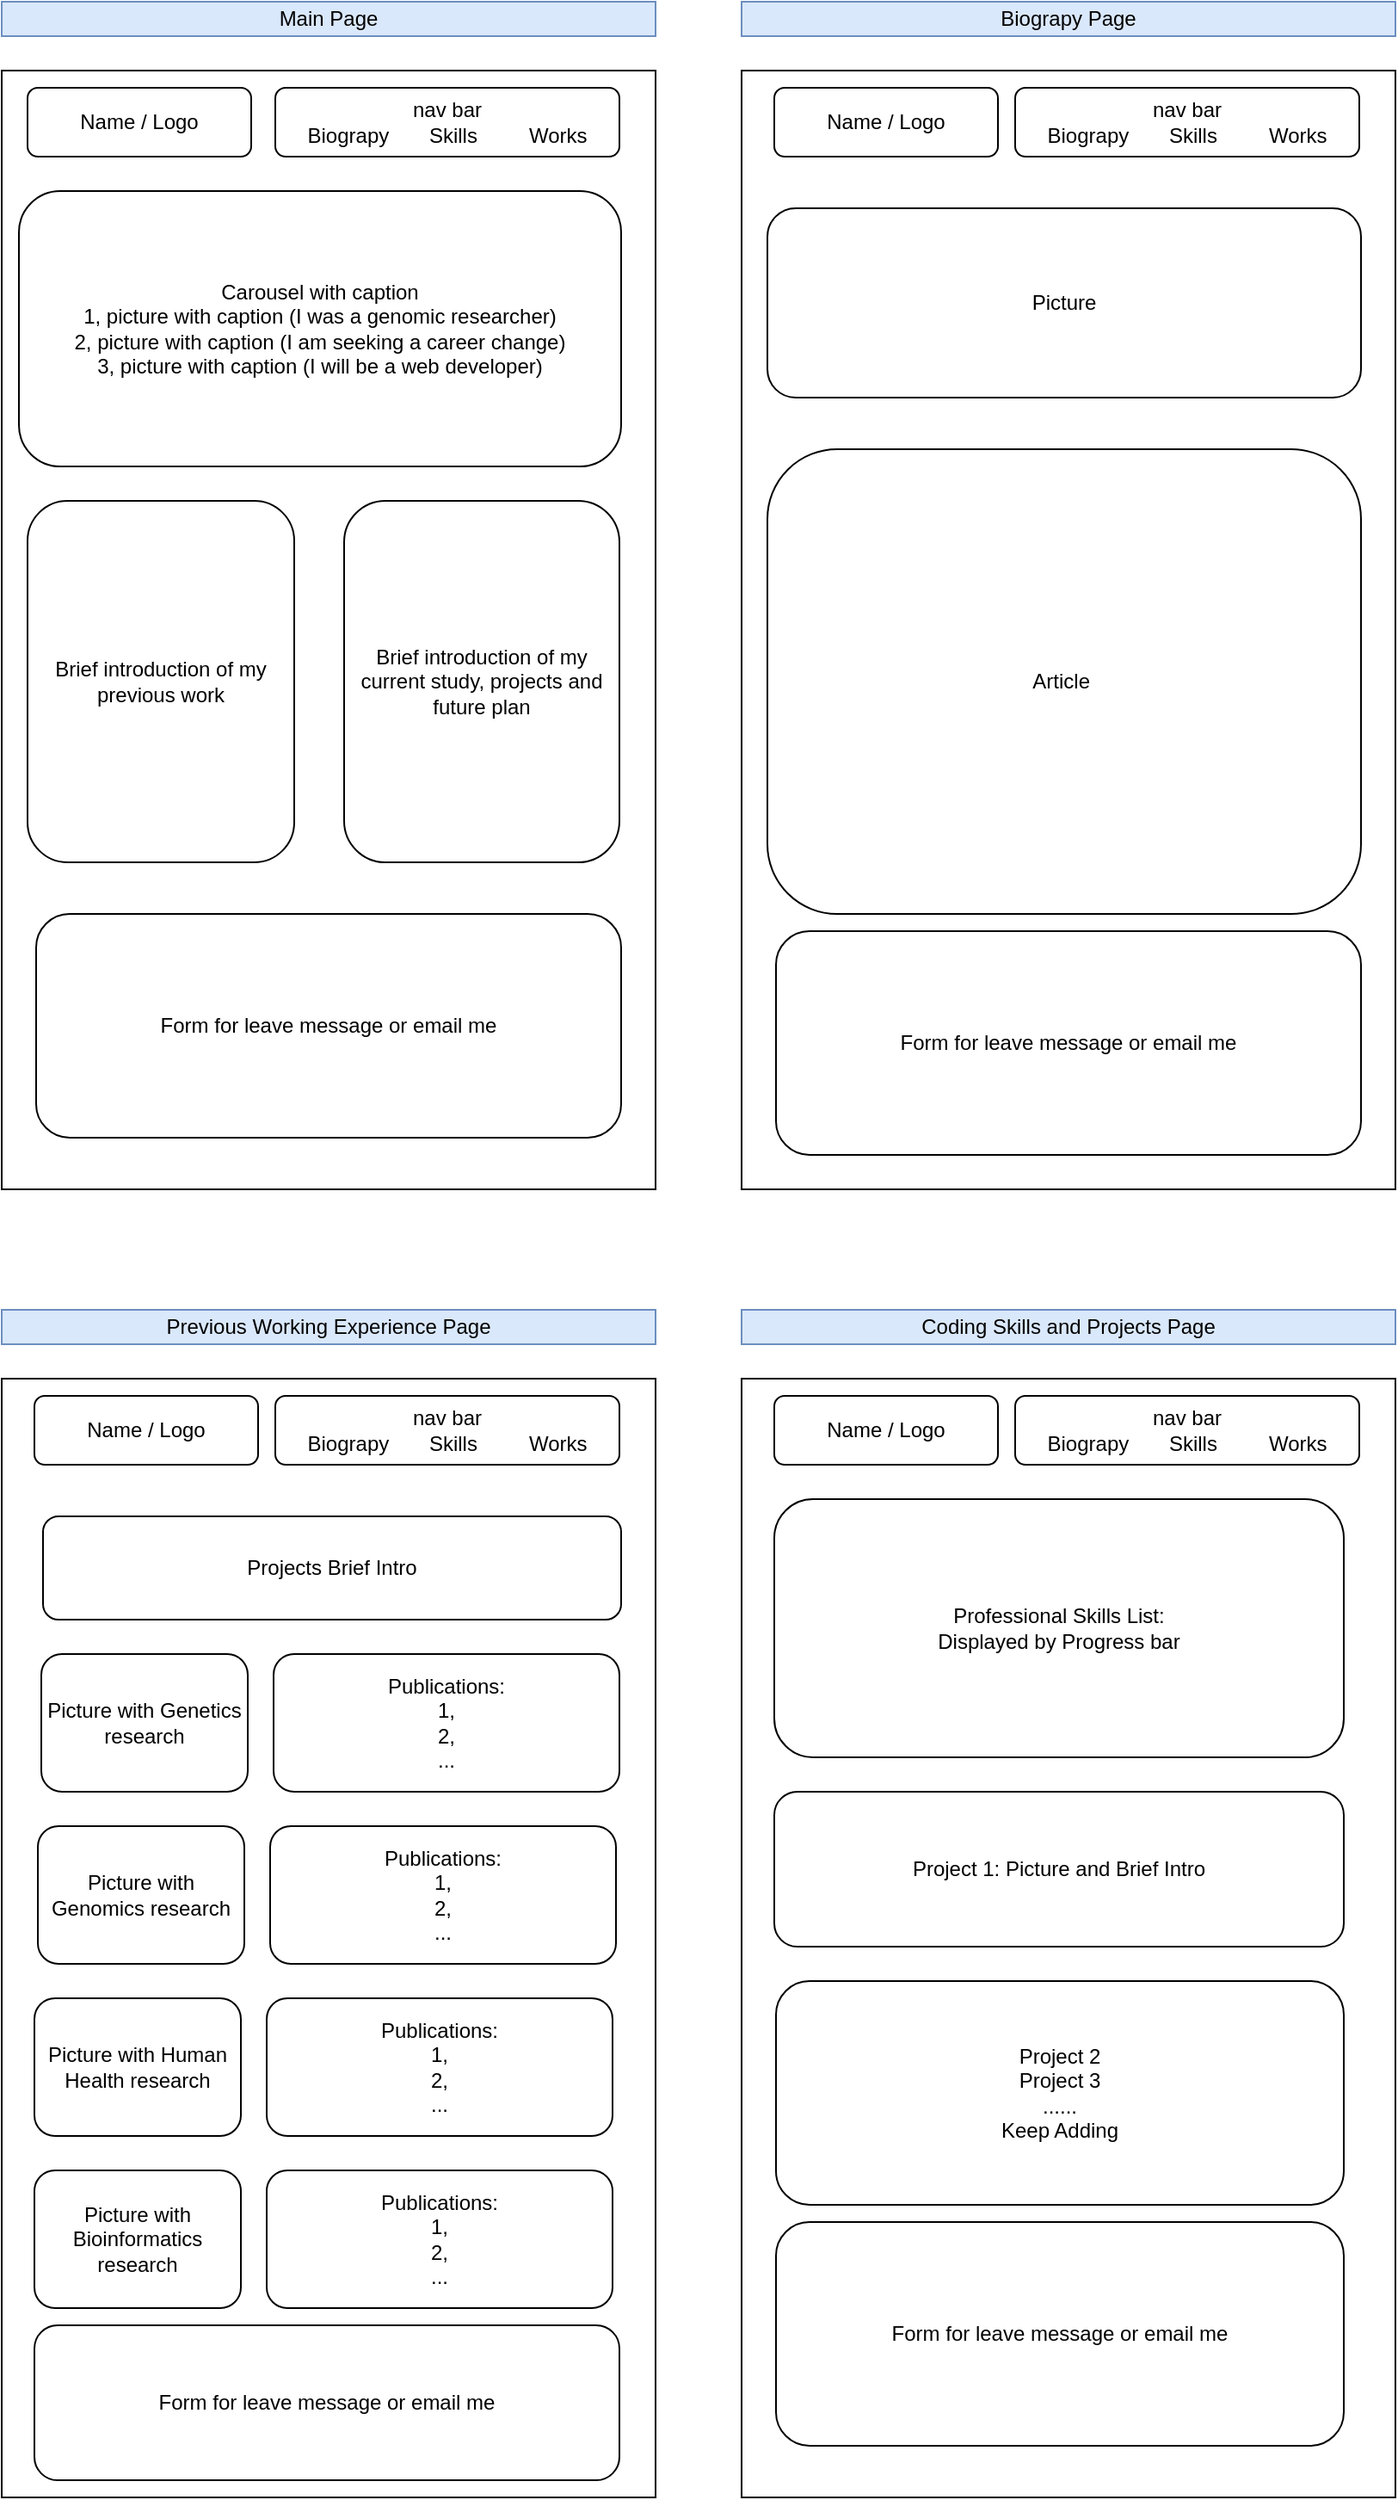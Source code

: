 <mxfile version="12.6.5" type="device"><diagram id="SKCf7Za25pdhFtuitIiL" name="Page-1"><mxGraphModel dx="1186" dy="600" grid="1" gridSize="10" guides="1" tooltips="1" connect="1" arrows="1" fold="1" page="1" pageScale="1" pageWidth="850" pageHeight="1100" math="0" shadow="0"><root><mxCell id="0"/><mxCell id="1" parent="0"/><mxCell id="hl62tDoPzLh21Xa-Ca1E-3" value="" style="rounded=0;whiteSpace=wrap;html=1;" vertex="1" parent="1"><mxGeometry x="20" y="50" width="380" height="650" as="geometry"/></mxCell><mxCell id="hl62tDoPzLh21Xa-Ca1E-4" value="Name / Logo" style="rounded=1;whiteSpace=wrap;html=1;" vertex="1" parent="1"><mxGeometry x="35" y="60" width="130" height="40" as="geometry"/></mxCell><mxCell id="hl62tDoPzLh21Xa-Ca1E-5" value="nav bar&lt;br&gt;Biograpy&amp;nbsp; &amp;nbsp; &amp;nbsp; &amp;nbsp;Skills&amp;nbsp; &amp;nbsp; &amp;nbsp; &amp;nbsp; &amp;nbsp;Works" style="rounded=1;whiteSpace=wrap;html=1;" vertex="1" parent="1"><mxGeometry x="179" y="60" width="200" height="40" as="geometry"/></mxCell><mxCell id="hl62tDoPzLh21Xa-Ca1E-6" value="Carousel with caption&lt;br&gt;1, picture with caption (I was a genomic researcher)&lt;br&gt;2, picture with caption (I am seeking a career change)&lt;br&gt;3, picture with caption (I will be a web developer)" style="rounded=1;whiteSpace=wrap;html=1;" vertex="1" parent="1"><mxGeometry x="30" y="120" width="350" height="160" as="geometry"/></mxCell><mxCell id="hl62tDoPzLh21Xa-Ca1E-7" value="Brief introduction of my previous work" style="rounded=1;whiteSpace=wrap;html=1;" vertex="1" parent="1"><mxGeometry x="35" y="300" width="155" height="210" as="geometry"/></mxCell><mxCell id="hl62tDoPzLh21Xa-Ca1E-8" value="Brief introduction of my current study, projects and future plan" style="rounded=1;whiteSpace=wrap;html=1;" vertex="1" parent="1"><mxGeometry x="219" y="300" width="160" height="210" as="geometry"/></mxCell><mxCell id="hl62tDoPzLh21Xa-Ca1E-10" value="Form for leave message or email me" style="rounded=1;whiteSpace=wrap;html=1;" vertex="1" parent="1"><mxGeometry x="40" y="540" width="340" height="130" as="geometry"/></mxCell><mxCell id="hl62tDoPzLh21Xa-Ca1E-12" value="" style="rounded=0;whiteSpace=wrap;html=1;" vertex="1" parent="1"><mxGeometry x="450" y="50" width="380" height="650" as="geometry"/></mxCell><mxCell id="hl62tDoPzLh21Xa-Ca1E-13" value="Article&amp;nbsp;" style="rounded=1;whiteSpace=wrap;html=1;" vertex="1" parent="1"><mxGeometry x="465" y="270" width="345" height="270" as="geometry"/></mxCell><mxCell id="hl62tDoPzLh21Xa-Ca1E-14" value="Name / Logo" style="rounded=1;whiteSpace=wrap;html=1;" vertex="1" parent="1"><mxGeometry x="469" y="60" width="130" height="40" as="geometry"/></mxCell><mxCell id="hl62tDoPzLh21Xa-Ca1E-15" value="nav bar&lt;br&gt;Biograpy&amp;nbsp; &amp;nbsp; &amp;nbsp; &amp;nbsp;Skills&amp;nbsp; &amp;nbsp; &amp;nbsp; &amp;nbsp; &amp;nbsp;Works" style="rounded=1;whiteSpace=wrap;html=1;" vertex="1" parent="1"><mxGeometry x="609" y="60" width="200" height="40" as="geometry"/></mxCell><mxCell id="hl62tDoPzLh21Xa-Ca1E-16" value="Picture" style="rounded=1;whiteSpace=wrap;html=1;" vertex="1" parent="1"><mxGeometry x="465" y="130" width="345" height="110" as="geometry"/></mxCell><mxCell id="hl62tDoPzLh21Xa-Ca1E-17" value="Main Page" style="rounded=0;whiteSpace=wrap;html=1;fillColor=#dae8fc;strokeColor=#6c8ebf;" vertex="1" parent="1"><mxGeometry x="20" y="10" width="380" height="20" as="geometry"/></mxCell><mxCell id="hl62tDoPzLh21Xa-Ca1E-18" value="Biograpy Page" style="rounded=0;whiteSpace=wrap;html=1;fillColor=#dae8fc;strokeColor=#6c8ebf;" vertex="1" parent="1"><mxGeometry x="450" y="10" width="380" height="20" as="geometry"/></mxCell><mxCell id="hl62tDoPzLh21Xa-Ca1E-19" value="" style="rounded=0;whiteSpace=wrap;html=1;" vertex="1" parent="1"><mxGeometry x="20" y="810" width="380" height="650" as="geometry"/></mxCell><mxCell id="hl62tDoPzLh21Xa-Ca1E-20" value="Name / Logo" style="rounded=1;whiteSpace=wrap;html=1;" vertex="1" parent="1"><mxGeometry x="39" y="820" width="130" height="40" as="geometry"/></mxCell><mxCell id="hl62tDoPzLh21Xa-Ca1E-21" value="nav bar&lt;br&gt;Biograpy&amp;nbsp; &amp;nbsp; &amp;nbsp; &amp;nbsp;Skills&amp;nbsp; &amp;nbsp; &amp;nbsp; &amp;nbsp; &amp;nbsp;Works" style="rounded=1;whiteSpace=wrap;html=1;" vertex="1" parent="1"><mxGeometry x="179" y="820" width="200" height="40" as="geometry"/></mxCell><mxCell id="hl62tDoPzLh21Xa-Ca1E-22" value="Previous Working Experience Page" style="rounded=0;whiteSpace=wrap;html=1;fillColor=#dae8fc;strokeColor=#6c8ebf;" vertex="1" parent="1"><mxGeometry x="20" y="770" width="380" height="20" as="geometry"/></mxCell><mxCell id="hl62tDoPzLh21Xa-Ca1E-23" value="" style="rounded=0;whiteSpace=wrap;html=1;" vertex="1" parent="1"><mxGeometry x="450" y="810" width="380" height="650" as="geometry"/></mxCell><mxCell id="hl62tDoPzLh21Xa-Ca1E-24" value="Name / Logo" style="rounded=1;whiteSpace=wrap;html=1;" vertex="1" parent="1"><mxGeometry x="469" y="820" width="130" height="40" as="geometry"/></mxCell><mxCell id="hl62tDoPzLh21Xa-Ca1E-25" value="nav bar&lt;br&gt;Biograpy&amp;nbsp; &amp;nbsp; &amp;nbsp; &amp;nbsp;Skills&amp;nbsp; &amp;nbsp; &amp;nbsp; &amp;nbsp; &amp;nbsp;Works" style="rounded=1;whiteSpace=wrap;html=1;" vertex="1" parent="1"><mxGeometry x="609" y="820" width="200" height="40" as="geometry"/></mxCell><mxCell id="hl62tDoPzLh21Xa-Ca1E-26" value="Coding Skills and Projects Page" style="rounded=0;whiteSpace=wrap;html=1;fillColor=#dae8fc;strokeColor=#6c8ebf;" vertex="1" parent="1"><mxGeometry x="450" y="770" width="380" height="20" as="geometry"/></mxCell><mxCell id="hl62tDoPzLh21Xa-Ca1E-27" value="Picture with Genetics research" style="rounded=1;whiteSpace=wrap;html=1;" vertex="1" parent="1"><mxGeometry x="43" y="970" width="120" height="80" as="geometry"/></mxCell><mxCell id="hl62tDoPzLh21Xa-Ca1E-28" value="Publications:&lt;br&gt;1,&lt;br&gt;2,&lt;br&gt;..." style="rounded=1;whiteSpace=wrap;html=1;" vertex="1" parent="1"><mxGeometry x="178" y="970" width="201" height="80" as="geometry"/></mxCell><mxCell id="hl62tDoPzLh21Xa-Ca1E-29" value="Picture with Genomics research" style="rounded=1;whiteSpace=wrap;html=1;" vertex="1" parent="1"><mxGeometry x="41" y="1070" width="120" height="80" as="geometry"/></mxCell><mxCell id="hl62tDoPzLh21Xa-Ca1E-30" value="Publications:&lt;br&gt;1,&lt;br&gt;2,&lt;br&gt;..." style="rounded=1;whiteSpace=wrap;html=1;" vertex="1" parent="1"><mxGeometry x="176" y="1070" width="201" height="80" as="geometry"/></mxCell><mxCell id="hl62tDoPzLh21Xa-Ca1E-31" value="Picture with Human Health research" style="rounded=1;whiteSpace=wrap;html=1;" vertex="1" parent="1"><mxGeometry x="39" y="1170" width="120" height="80" as="geometry"/></mxCell><mxCell id="hl62tDoPzLh21Xa-Ca1E-32" value="Publications:&lt;br&gt;1,&lt;br&gt;2,&lt;br&gt;..." style="rounded=1;whiteSpace=wrap;html=1;" vertex="1" parent="1"><mxGeometry x="174" y="1170" width="201" height="80" as="geometry"/></mxCell><mxCell id="hl62tDoPzLh21Xa-Ca1E-33" value="Picture with Bioinformatics research" style="rounded=1;whiteSpace=wrap;html=1;" vertex="1" parent="1"><mxGeometry x="39" y="1270" width="120" height="80" as="geometry"/></mxCell><mxCell id="hl62tDoPzLh21Xa-Ca1E-34" value="Publications:&lt;br&gt;1,&lt;br&gt;2,&lt;br&gt;..." style="rounded=1;whiteSpace=wrap;html=1;" vertex="1" parent="1"><mxGeometry x="174" y="1270" width="201" height="80" as="geometry"/></mxCell><mxCell id="hl62tDoPzLh21Xa-Ca1E-35" value="Projects Brief Intro" style="rounded=1;whiteSpace=wrap;html=1;" vertex="1" parent="1"><mxGeometry x="44" y="890" width="336" height="60" as="geometry"/></mxCell><mxCell id="hl62tDoPzLh21Xa-Ca1E-36" value="Form for leave message or email me" style="rounded=1;whiteSpace=wrap;html=1;" vertex="1" parent="1"><mxGeometry x="39" y="1360" width="340" height="90" as="geometry"/></mxCell><mxCell id="hl62tDoPzLh21Xa-Ca1E-37" value="Form for leave message or email me" style="rounded=1;whiteSpace=wrap;html=1;" vertex="1" parent="1"><mxGeometry x="470" y="550" width="340" height="130" as="geometry"/></mxCell><mxCell id="hl62tDoPzLh21Xa-Ca1E-38" value="Professional Skills List:&lt;br&gt;Displayed by Progress bar" style="rounded=1;whiteSpace=wrap;html=1;" vertex="1" parent="1"><mxGeometry x="469" y="880" width="331" height="150" as="geometry"/></mxCell><mxCell id="hl62tDoPzLh21Xa-Ca1E-39" value="Project 1: Picture and Brief Intro" style="rounded=1;whiteSpace=wrap;html=1;" vertex="1" parent="1"><mxGeometry x="469" y="1050" width="331" height="90" as="geometry"/></mxCell><mxCell id="hl62tDoPzLh21Xa-Ca1E-40" value="Project 2&lt;br&gt;Project 3&lt;br&gt;...... &lt;br&gt;Keep Adding" style="rounded=1;whiteSpace=wrap;html=1;" vertex="1" parent="1"><mxGeometry x="470" y="1160" width="330" height="130" as="geometry"/></mxCell><mxCell id="hl62tDoPzLh21Xa-Ca1E-41" value="Form for leave message or email me" style="rounded=1;whiteSpace=wrap;html=1;" vertex="1" parent="1"><mxGeometry x="470" y="1300" width="330" height="130" as="geometry"/></mxCell></root></mxGraphModel></diagram></mxfile>